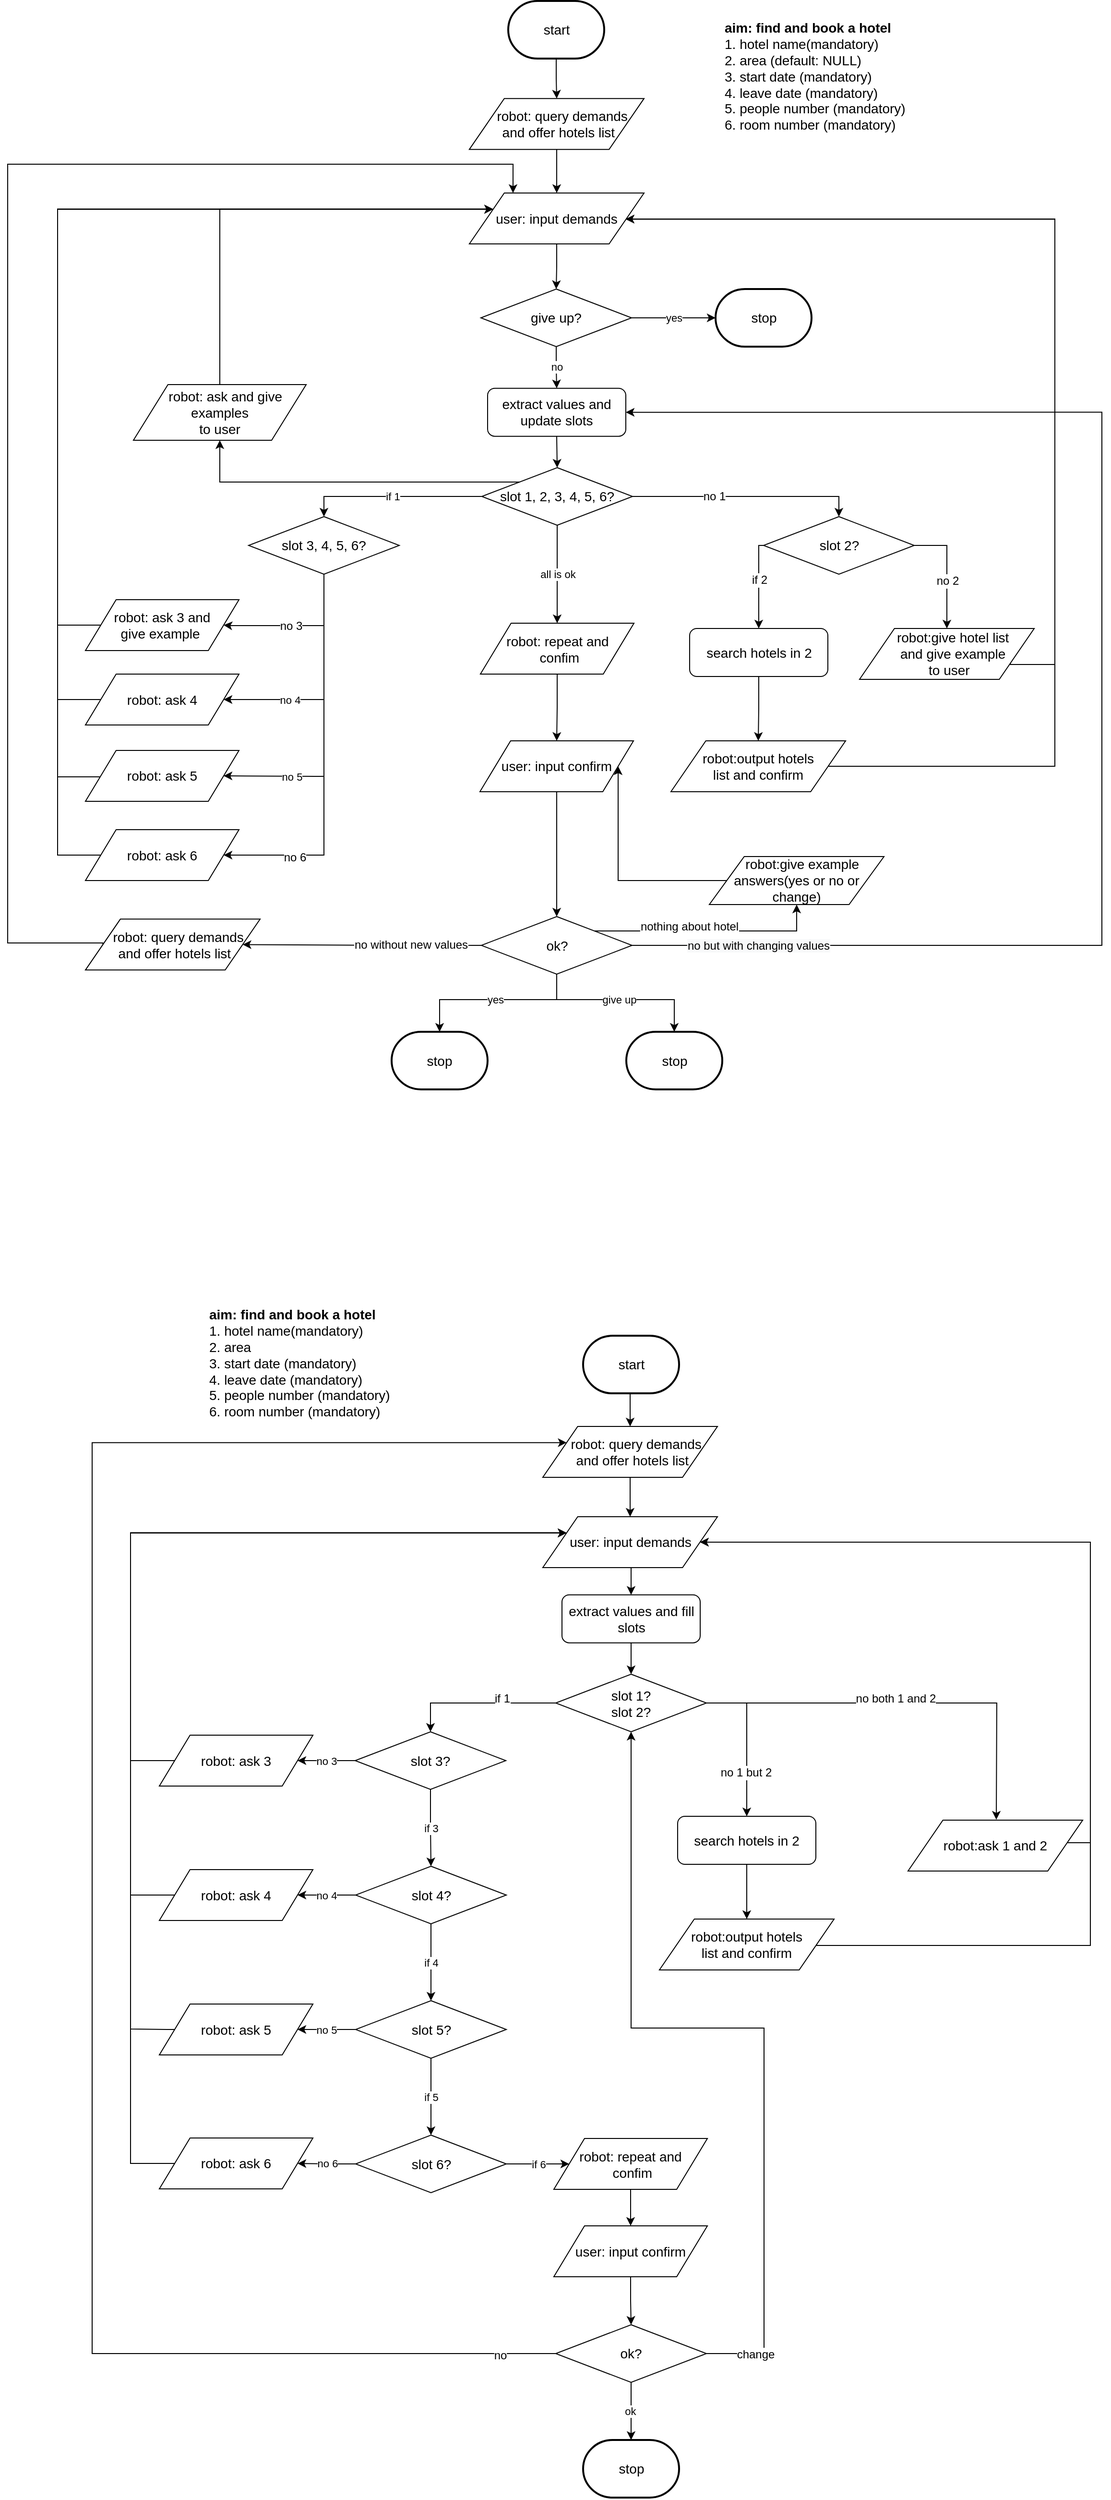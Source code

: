 <mxfile version="12.0.0" type="github" pages="1"><diagram id="LGbj_nc2hdgQ7Wxbu6nX" name="Page-1"><mxGraphModel dx="2266" dy="2313" grid="1" gridSize="10" guides="1" tooltips="1" connect="1" arrows="1" fold="1" page="1" pageScale="1" pageWidth="1169" pageHeight="827" math="0" shadow="0"><root><mxCell id="0"/><mxCell id="1" parent="0"/><mxCell id="eVSHGfPKCPN9U0Eyg4gg-1" style="edgeStyle=orthogonalEdgeStyle;rounded=0;orthogonalLoop=1;jettySize=auto;html=1;exitX=0.5;exitY=1;exitDx=0;exitDy=0;entryX=0.5;entryY=0;entryDx=0;entryDy=0;exitPerimeter=0;" parent="1" source="oDHh0Tye45tHc2-Hxg_j-2" target="oDHh0Tye45tHc2-Hxg_j-1" edge="1"><mxGeometry relative="1" as="geometry"><mxPoint x="532" y="25" as="sourcePoint"/><mxPoint x="532" y="58" as="targetPoint"/></mxGeometry></mxCell><mxCell id="eVSHGfPKCPN9U0Eyg4gg-6" value="&lt;font style=&quot;font-size: 14px&quot;&gt;&lt;b&gt;aim: find and book a hotel&lt;/b&gt;&lt;br&gt;1. hotel name(mandatory)&lt;br&gt;2. area&lt;br&gt;3. start date (mandatory)&lt;br&gt;4. leave date (mandatory)&lt;br&gt;5. people number (mandatory)&lt;br&gt;6. room number (mandatory)&lt;br&gt;&lt;br&gt;&lt;/font&gt;" style="text;html=1;strokeColor=none;fillColor=none;align=left;verticalAlign=middle;whiteSpace=wrap;rounded=0;" parent="1" vertex="1"><mxGeometry x="90" y="-60" width="220" height="113" as="geometry"/></mxCell><mxCell id="eVSHGfPKCPN9U0Eyg4gg-11" style="edgeStyle=orthogonalEdgeStyle;rounded=0;orthogonalLoop=1;jettySize=auto;html=1;exitX=1;exitY=0.5;exitDx=0;exitDy=0;entryX=0.5;entryY=0;entryDx=0;entryDy=0;" parent="1" source="eVSHGfPKCPN9U0Eyg4gg-7" target="eVSHGfPKCPN9U0Eyg4gg-10" edge="1"><mxGeometry relative="1" as="geometry"/></mxCell><mxCell id="eVSHGfPKCPN9U0Eyg4gg-14" value="no 1 but 2" style="text;html=1;resizable=0;points=[];align=center;verticalAlign=middle;labelBackgroundColor=#ffffff;" parent="eVSHGfPKCPN9U0Eyg4gg-11" vertex="1" connectable="0"><mxGeometry x="0.425" y="-1" relative="1" as="geometry"><mxPoint as="offset"/></mxGeometry></mxCell><mxCell id="eVSHGfPKCPN9U0Eyg4gg-12" style="edgeStyle=orthogonalEdgeStyle;rounded=0;orthogonalLoop=1;jettySize=auto;html=1;exitX=1;exitY=0.5;exitDx=0;exitDy=0;" parent="1" source="eVSHGfPKCPN9U0Eyg4gg-7" edge="1"><mxGeometry relative="1" as="geometry"><mxPoint x="912" y="464" as="targetPoint"/></mxGeometry></mxCell><mxCell id="eVSHGfPKCPN9U0Eyg4gg-15" value="no both 1 and 2" style="text;html=1;resizable=0;points=[];align=center;verticalAlign=middle;labelBackgroundColor=#ffffff;" parent="eVSHGfPKCPN9U0Eyg4gg-12" vertex="1" connectable="0"><mxGeometry x="-0.07" y="5" relative="1" as="geometry"><mxPoint as="offset"/></mxGeometry></mxCell><mxCell id="eVSHGfPKCPN9U0Eyg4gg-20" style="edgeStyle=orthogonalEdgeStyle;rounded=0;orthogonalLoop=1;jettySize=auto;html=1;exitX=0;exitY=0.5;exitDx=0;exitDy=0;entryX=0.5;entryY=0;entryDx=0;entryDy=0;" parent="1" source="eVSHGfPKCPN9U0Eyg4gg-7" target="eVSHGfPKCPN9U0Eyg4gg-19" edge="1"><mxGeometry relative="1" as="geometry"/></mxCell><mxCell id="eVSHGfPKCPN9U0Eyg4gg-28" value="if 1" style="text;html=1;resizable=0;points=[];align=center;verticalAlign=middle;labelBackgroundColor=#ffffff;" parent="eVSHGfPKCPN9U0Eyg4gg-20" vertex="1" connectable="0"><mxGeometry x="-0.297" y="-5" relative="1" as="geometry"><mxPoint as="offset"/></mxGeometry></mxCell><mxCell id="eVSHGfPKCPN9U0Eyg4gg-7" value="&lt;font style=&quot;font-size: 14px&quot;&gt;slot 1?&lt;br&gt;slot 2?&lt;br&gt;&lt;/font&gt;" style="rhombus;whiteSpace=wrap;html=1;" parent="1" vertex="1"><mxGeometry x="453" y="312.5" width="157" height="60" as="geometry"/></mxCell><mxCell id="eVSHGfPKCPN9U0Eyg4gg-13" style="edgeStyle=orthogonalEdgeStyle;rounded=0;orthogonalLoop=1;jettySize=auto;html=1;exitX=1;exitY=0.5;exitDx=0;exitDy=0;entryX=1;entryY=0.5;entryDx=0;entryDy=0;" parent="1" target="oDHh0Tye45tHc2-Hxg_j-4" edge="1"><mxGeometry relative="1" as="geometry"><Array as="points"><mxPoint x="984" y="488"/><mxPoint x="1010" y="488"/><mxPoint x="1010" y="175"/></Array><mxPoint x="984" y="489" as="sourcePoint"/><mxPoint x="604" y="243" as="targetPoint"/></mxGeometry></mxCell><mxCell id="eVSHGfPKCPN9U0Eyg4gg-17" style="edgeStyle=orthogonalEdgeStyle;rounded=0;orthogonalLoop=1;jettySize=auto;html=1;exitX=0.5;exitY=1;exitDx=0;exitDy=0;entryX=0.5;entryY=0;entryDx=0;entryDy=0;" parent="1" source="eVSHGfPKCPN9U0Eyg4gg-10" target="oDHh0Tye45tHc2-Hxg_j-8" edge="1"><mxGeometry relative="1" as="geometry"><mxPoint x="652" y="570" as="targetPoint"/></mxGeometry></mxCell><mxCell id="eVSHGfPKCPN9U0Eyg4gg-10" value="&lt;span style=&quot;font-size: 14px&quot;&gt;search hotels in 2&lt;/span&gt;" style="rounded=1;whiteSpace=wrap;html=1;" parent="1" vertex="1"><mxGeometry x="580" y="460.5" width="144" height="50" as="geometry"/></mxCell><mxCell id="eVSHGfPKCPN9U0Eyg4gg-18" style="edgeStyle=orthogonalEdgeStyle;rounded=0;orthogonalLoop=1;jettySize=auto;html=1;exitX=1;exitY=0.5;exitDx=0;exitDy=0;entryX=1;entryY=0.5;entryDx=0;entryDy=0;" parent="1" source="oDHh0Tye45tHc2-Hxg_j-8" target="oDHh0Tye45tHc2-Hxg_j-4" edge="1"><mxGeometry relative="1" as="geometry"><Array as="points"><mxPoint x="725" y="595"/><mxPoint x="1010" y="595"/><mxPoint x="1010" y="175"/></Array><mxPoint x="724" y="595" as="sourcePoint"/><mxPoint x="604" y="243" as="targetPoint"/></mxGeometry></mxCell><mxCell id="eVSHGfPKCPN9U0Eyg4gg-22" value="if 3" style="edgeStyle=orthogonalEdgeStyle;rounded=0;orthogonalLoop=1;jettySize=auto;html=1;" parent="1" source="eVSHGfPKCPN9U0Eyg4gg-19" target="eVSHGfPKCPN9U0Eyg4gg-21" edge="1"><mxGeometry relative="1" as="geometry"/></mxCell><mxCell id="eVSHGfPKCPN9U0Eyg4gg-26" value="no 3" style="edgeStyle=orthogonalEdgeStyle;rounded=0;orthogonalLoop=1;jettySize=auto;html=1;exitX=0;exitY=0.5;exitDx=0;exitDy=0;" parent="1" source="eVSHGfPKCPN9U0Eyg4gg-19" target="oDHh0Tye45tHc2-Hxg_j-9" edge="1"><mxGeometry relative="1" as="geometry"><mxPoint x="191.857" y="402.857" as="targetPoint"/></mxGeometry></mxCell><mxCell id="eVSHGfPKCPN9U0Eyg4gg-19" value="&lt;font style=&quot;font-size: 14px&quot;&gt;slot 3?&lt;br&gt;&lt;/font&gt;" style="rhombus;whiteSpace=wrap;html=1;" parent="1" vertex="1"><mxGeometry x="244" y="372.5" width="157" height="60" as="geometry"/></mxCell><mxCell id="eVSHGfPKCPN9U0Eyg4gg-24" value="if 4" style="edgeStyle=orthogonalEdgeStyle;rounded=0;orthogonalLoop=1;jettySize=auto;html=1;" parent="1" source="eVSHGfPKCPN9U0Eyg4gg-21" target="eVSHGfPKCPN9U0Eyg4gg-23" edge="1"><mxGeometry relative="1" as="geometry"/></mxCell><mxCell id="eVSHGfPKCPN9U0Eyg4gg-35" value="no 4" style="edgeStyle=orthogonalEdgeStyle;rounded=0;orthogonalLoop=1;jettySize=auto;html=1;exitX=0;exitY=0.5;exitDx=0;exitDy=0;entryX=1;entryY=0.5;entryDx=0;entryDy=0;" parent="1" source="eVSHGfPKCPN9U0Eyg4gg-21" target="oDHh0Tye45tHc2-Hxg_j-11" edge="1"><mxGeometry relative="1" as="geometry"><mxPoint x="192.143" y="542.286" as="targetPoint"/></mxGeometry></mxCell><mxCell id="eVSHGfPKCPN9U0Eyg4gg-21" value="&lt;font style=&quot;font-size: 14px&quot;&gt;slot 4?&lt;br&gt;&lt;/font&gt;" style="rhombus;whiteSpace=wrap;html=1;" parent="1" vertex="1"><mxGeometry x="244.5" y="512.5" width="157" height="60" as="geometry"/></mxCell><mxCell id="eVSHGfPKCPN9U0Eyg4gg-30" style="edgeStyle=orthogonalEdgeStyle;rounded=0;orthogonalLoop=1;jettySize=auto;html=1;exitX=0;exitY=0.5;exitDx=0;exitDy=0;entryX=0;entryY=0.25;entryDx=0;entryDy=0;" parent="1" source="oDHh0Tye45tHc2-Hxg_j-14" target="oDHh0Tye45tHc2-Hxg_j-4" edge="1"><mxGeometry relative="1" as="geometry"><Array as="points"><mxPoint x="48" y="682"/><mxPoint x="10" y="682"/><mxPoint x="10" y="235"/></Array><mxPoint x="48.143" y="682.286" as="sourcePoint"/><mxPoint x="460" y="243" as="targetPoint"/></mxGeometry></mxCell><mxCell id="eVSHGfPKCPN9U0Eyg4gg-40" value="no 5" style="edgeStyle=orthogonalEdgeStyle;rounded=0;orthogonalLoop=1;jettySize=auto;html=1;exitX=0;exitY=0.5;exitDx=0;exitDy=0;entryX=1;entryY=0.5;entryDx=0;entryDy=0;" parent="1" source="eVSHGfPKCPN9U0Eyg4gg-23" target="oDHh0Tye45tHc2-Hxg_j-14" edge="1"><mxGeometry relative="1" as="geometry"><mxPoint x="192.143" y="682.286" as="targetPoint"/></mxGeometry></mxCell><mxCell id="eVSHGfPKCPN9U0Eyg4gg-42" value="if 5" style="edgeStyle=orthogonalEdgeStyle;rounded=0;orthogonalLoop=1;jettySize=auto;html=1;" parent="1" source="eVSHGfPKCPN9U0Eyg4gg-23" target="eVSHGfPKCPN9U0Eyg4gg-41" edge="1"><mxGeometry relative="1" as="geometry"/></mxCell><mxCell id="eVSHGfPKCPN9U0Eyg4gg-23" value="&lt;font style=&quot;font-size: 14px&quot;&gt;slot 5?&lt;br&gt;&lt;/font&gt;" style="rhombus;whiteSpace=wrap;html=1;" parent="1" vertex="1"><mxGeometry x="244.5" y="652.5" width="157" height="60" as="geometry"/></mxCell><mxCell id="eVSHGfPKCPN9U0Eyg4gg-43" value="no 6" style="edgeStyle=orthogonalEdgeStyle;rounded=0;orthogonalLoop=1;jettySize=auto;html=1;exitX=0;exitY=0.5;exitDx=0;exitDy=0;entryX=1;entryY=0.5;entryDx=0;entryDy=0;" parent="1" source="eVSHGfPKCPN9U0Eyg4gg-41" target="oDHh0Tye45tHc2-Hxg_j-15" edge="1"><mxGeometry relative="1" as="geometry"><mxPoint x="192.143" y="822.286" as="targetPoint"/><Array as="points"/></mxGeometry></mxCell><mxCell id="eVSHGfPKCPN9U0Eyg4gg-47" value="if 6" style="edgeStyle=orthogonalEdgeStyle;rounded=0;orthogonalLoop=1;jettySize=auto;html=1;exitX=1;exitY=0.5;exitDx=0;exitDy=0;entryX=0;entryY=0.5;entryDx=0;entryDy=0;" parent="1" source="eVSHGfPKCPN9U0Eyg4gg-41" target="oDHh0Tye45tHc2-Hxg_j-16" edge="1"><mxGeometry relative="1" as="geometry"><mxPoint x="459" y="822" as="targetPoint"/></mxGeometry></mxCell><mxCell id="eVSHGfPKCPN9U0Eyg4gg-41" value="&lt;font style=&quot;font-size: 14px&quot;&gt;slot 6?&lt;br&gt;&lt;/font&gt;" style="rhombus;whiteSpace=wrap;html=1;" parent="1" vertex="1"><mxGeometry x="244.5" y="792.5" width="157" height="60" as="geometry"/></mxCell><mxCell id="eVSHGfPKCPN9U0Eyg4gg-45" style="edgeStyle=orthogonalEdgeStyle;rounded=0;orthogonalLoop=1;jettySize=auto;html=1;exitX=0;exitY=0.5;exitDx=0;exitDy=0;entryX=0;entryY=0.25;entryDx=0;entryDy=0;" parent="1" source="oDHh0Tye45tHc2-Hxg_j-15" target="oDHh0Tye45tHc2-Hxg_j-4" edge="1"><mxGeometry relative="1" as="geometry"><Array as="points"><mxPoint x="10" y="822"/><mxPoint x="10" y="165"/></Array><mxPoint x="48.143" y="822.286" as="sourcePoint"/><mxPoint x="460" y="243" as="targetPoint"/></mxGeometry></mxCell><mxCell id="eVSHGfPKCPN9U0Eyg4gg-53" value="ok&amp;nbsp;" style="edgeStyle=orthogonalEdgeStyle;rounded=0;orthogonalLoop=1;jettySize=auto;html=1;exitX=0.5;exitY=1;exitDx=0;exitDy=0;" parent="1" source="eVSHGfPKCPN9U0Eyg4gg-48" target="oDHh0Tye45tHc2-Hxg_j-20" edge="1"><mxGeometry relative="1" as="geometry"><Array as="points"/><mxPoint x="530.429" y="1100.0" as="targetPoint"/></mxGeometry></mxCell><mxCell id="eVSHGfPKCPN9U0Eyg4gg-56" style="edgeStyle=orthogonalEdgeStyle;rounded=0;orthogonalLoop=1;jettySize=auto;html=1;exitX=1;exitY=0.5;exitDx=0;exitDy=0;entryX=0.5;entryY=1;entryDx=0;entryDy=0;" parent="1" source="eVSHGfPKCPN9U0Eyg4gg-48" target="eVSHGfPKCPN9U0Eyg4gg-7" edge="1"><mxGeometry relative="1" as="geometry"><Array as="points"><mxPoint x="670" y="1020"/><mxPoint x="670" y="681"/><mxPoint x="532" y="681"/></Array></mxGeometry></mxCell><mxCell id="eVSHGfPKCPN9U0Eyg4gg-57" value="change" style="text;html=1;resizable=0;points=[];align=center;verticalAlign=middle;labelBackgroundColor=#ffffff;" parent="eVSHGfPKCPN9U0Eyg4gg-56" vertex="1" connectable="0"><mxGeometry x="-0.88" y="-1" relative="1" as="geometry"><mxPoint as="offset"/></mxGeometry></mxCell><mxCell id="oDHh0Tye45tHc2-Hxg_j-22" style="edgeStyle=orthogonalEdgeStyle;rounded=0;orthogonalLoop=1;jettySize=auto;html=1;exitX=0;exitY=0.5;exitDx=0;exitDy=0;entryX=0;entryY=0.25;entryDx=0;entryDy=0;" parent="1" source="eVSHGfPKCPN9U0Eyg4gg-48" target="oDHh0Tye45tHc2-Hxg_j-1" edge="1"><mxGeometry relative="1" as="geometry"><Array as="points"><mxPoint x="-30" y="1020"/><mxPoint x="-30" y="72"/></Array></mxGeometry></mxCell><mxCell id="oDHh0Tye45tHc2-Hxg_j-23" value="no" style="text;html=1;resizable=0;points=[];align=center;verticalAlign=middle;labelBackgroundColor=#ffffff;" parent="oDHh0Tye45tHc2-Hxg_j-22" vertex="1" connectable="0"><mxGeometry x="-0.939" y="2" relative="1" as="geometry"><mxPoint as="offset"/></mxGeometry></mxCell><mxCell id="eVSHGfPKCPN9U0Eyg4gg-48" value="&lt;font style=&quot;font-size: 14px&quot;&gt;ok?&lt;br&gt;&lt;/font&gt;" style="rhombus;whiteSpace=wrap;html=1;" parent="1" vertex="1"><mxGeometry x="453" y="990" width="157" height="60" as="geometry"/></mxCell><mxCell id="oDHh0Tye45tHc2-Hxg_j-5" value="" style="edgeStyle=orthogonalEdgeStyle;rounded=0;orthogonalLoop=1;jettySize=auto;html=1;" parent="1" source="oDHh0Tye45tHc2-Hxg_j-1" target="oDHh0Tye45tHc2-Hxg_j-4" edge="1"><mxGeometry relative="1" as="geometry"/></mxCell><mxCell id="oDHh0Tye45tHc2-Hxg_j-1" value="&lt;font style=&quot;font-size: 14px&quot;&gt;&amp;nbsp; &amp;nbsp;robot:&amp;nbsp;&lt;/font&gt;&lt;span style=&quot;font-size: 14px&quot;&gt;query demands&lt;br&gt;&amp;nbsp;and offer hotels list&lt;/span&gt;" style="shape=parallelogram;perimeter=parallelogramPerimeter;whiteSpace=wrap;html=1;" parent="1" vertex="1"><mxGeometry x="439.5" y="54.5" width="182" height="53" as="geometry"/></mxCell><mxCell id="oDHh0Tye45tHc2-Hxg_j-2" value="&lt;span style=&quot;font-size: 14px&quot;&gt;start&lt;/span&gt;" style="strokeWidth=2;html=1;shape=mxgraph.flowchart.terminator;whiteSpace=wrap;" parent="1" vertex="1"><mxGeometry x="481.5" y="-39.981" width="100" height="60" as="geometry"/></mxCell><mxCell id="U6bKZHKIddMrm0zzOnyP-3" style="edgeStyle=orthogonalEdgeStyle;rounded=0;orthogonalLoop=1;jettySize=auto;html=1;exitX=0.5;exitY=1;exitDx=0;exitDy=0;entryX=0.5;entryY=0;entryDx=0;entryDy=0;" parent="1" source="oDHh0Tye45tHc2-Hxg_j-4" target="U6bKZHKIddMrm0zzOnyP-2" edge="1"><mxGeometry relative="1" as="geometry"/></mxCell><mxCell id="oDHh0Tye45tHc2-Hxg_j-4" value="&lt;span style=&quot;font-size: 14px&quot;&gt;user: input demands&lt;/span&gt;" style="shape=parallelogram;perimeter=parallelogramPerimeter;whiteSpace=wrap;html=1;" parent="1" vertex="1"><mxGeometry x="439.5" y="148.5" width="182" height="53" as="geometry"/></mxCell><mxCell id="oDHh0Tye45tHc2-Hxg_j-6" value="&lt;span style=&quot;font-size: 14px&quot;&gt;robot:ask 1 and 2&lt;/span&gt;" style="shape=parallelogram;perimeter=parallelogramPerimeter;whiteSpace=wrap;html=1;" parent="1" vertex="1"><mxGeometry x="820" y="464.5" width="182" height="53" as="geometry"/></mxCell><mxCell id="oDHh0Tye45tHc2-Hxg_j-8" value="&lt;span style=&quot;font-size: 14px&quot;&gt;robot:output hotels &lt;br&gt;list and confirm&lt;/span&gt;" style="shape=parallelogram;perimeter=parallelogramPerimeter;whiteSpace=wrap;html=1;" parent="1" vertex="1"><mxGeometry x="561" y="567.5" width="182" height="53" as="geometry"/></mxCell><mxCell id="oDHh0Tye45tHc2-Hxg_j-10" style="edgeStyle=orthogonalEdgeStyle;rounded=0;orthogonalLoop=1;jettySize=auto;html=1;exitX=0;exitY=0.5;exitDx=0;exitDy=0;entryX=0;entryY=0.25;entryDx=0;entryDy=0;" parent="1" source="oDHh0Tye45tHc2-Hxg_j-9" target="oDHh0Tye45tHc2-Hxg_j-4" edge="1"><mxGeometry relative="1" as="geometry"><Array as="points"><mxPoint x="56" y="402"/><mxPoint x="10" y="402"/><mxPoint x="10" y="165"/></Array></mxGeometry></mxCell><mxCell id="oDHh0Tye45tHc2-Hxg_j-9" value="&lt;span style=&quot;font-size: 14px&quot;&gt;robot: ask 3&lt;/span&gt;" style="shape=parallelogram;perimeter=parallelogramPerimeter;whiteSpace=wrap;html=1;" parent="1" vertex="1"><mxGeometry x="40" y="376" width="160" height="53" as="geometry"/></mxCell><mxCell id="oDHh0Tye45tHc2-Hxg_j-24" style="edgeStyle=orthogonalEdgeStyle;rounded=0;orthogonalLoop=1;jettySize=auto;html=1;exitX=0;exitY=0.5;exitDx=0;exitDy=0;entryX=0;entryY=0.25;entryDx=0;entryDy=0;" parent="1" source="oDHh0Tye45tHc2-Hxg_j-11" target="oDHh0Tye45tHc2-Hxg_j-4" edge="1"><mxGeometry relative="1" as="geometry"><Array as="points"><mxPoint x="56" y="542"/><mxPoint x="10" y="542"/><mxPoint x="10" y="165"/></Array></mxGeometry></mxCell><mxCell id="oDHh0Tye45tHc2-Hxg_j-11" value="&lt;span style=&quot;font-size: 14px&quot;&gt;robot: ask 4&lt;/span&gt;" style="shape=parallelogram;perimeter=parallelogramPerimeter;whiteSpace=wrap;html=1;" parent="1" vertex="1"><mxGeometry x="40" y="516" width="160" height="53" as="geometry"/></mxCell><mxCell id="oDHh0Tye45tHc2-Hxg_j-14" value="&lt;span style=&quot;font-size: 14px&quot;&gt;robot: ask 5&lt;/span&gt;" style="shape=parallelogram;perimeter=parallelogramPerimeter;whiteSpace=wrap;html=1;" parent="1" vertex="1"><mxGeometry x="40" y="656" width="160" height="53" as="geometry"/></mxCell><mxCell id="oDHh0Tye45tHc2-Hxg_j-15" value="&lt;span style=&quot;font-size: 14px&quot;&gt;robot: ask 6&lt;/span&gt;" style="shape=parallelogram;perimeter=parallelogramPerimeter;whiteSpace=wrap;html=1;" parent="1" vertex="1"><mxGeometry x="40" y="795.5" width="160" height="53" as="geometry"/></mxCell><mxCell id="oDHh0Tye45tHc2-Hxg_j-18" value="" style="edgeStyle=orthogonalEdgeStyle;rounded=0;orthogonalLoop=1;jettySize=auto;html=1;" parent="1" source="oDHh0Tye45tHc2-Hxg_j-16" target="oDHh0Tye45tHc2-Hxg_j-17" edge="1"><mxGeometry relative="1" as="geometry"/></mxCell><mxCell id="oDHh0Tye45tHc2-Hxg_j-16" value="&lt;span style=&quot;font-size: 14px&quot;&gt;robot: repeat and&lt;br&gt;&amp;nbsp;confim&lt;/span&gt;" style="shape=parallelogram;perimeter=parallelogramPerimeter;whiteSpace=wrap;html=1;" parent="1" vertex="1"><mxGeometry x="451" y="796" width="160" height="53" as="geometry"/></mxCell><mxCell id="oDHh0Tye45tHc2-Hxg_j-19" value="" style="edgeStyle=orthogonalEdgeStyle;rounded=0;orthogonalLoop=1;jettySize=auto;html=1;" parent="1" source="oDHh0Tye45tHc2-Hxg_j-17" target="eVSHGfPKCPN9U0Eyg4gg-48" edge="1"><mxGeometry relative="1" as="geometry"/></mxCell><mxCell id="oDHh0Tye45tHc2-Hxg_j-17" value="&lt;span style=&quot;font-size: 14px&quot;&gt;user: input confirm&lt;/span&gt;" style="shape=parallelogram;perimeter=parallelogramPerimeter;whiteSpace=wrap;html=1;" parent="1" vertex="1"><mxGeometry x="451" y="887" width="160" height="53" as="geometry"/></mxCell><mxCell id="oDHh0Tye45tHc2-Hxg_j-20" value="&lt;font style=&quot;font-size: 14px&quot;&gt;stop&lt;/font&gt;" style="strokeWidth=2;html=1;shape=mxgraph.flowchart.terminator;whiteSpace=wrap;" parent="1" vertex="1"><mxGeometry x="481.5" y="1110" width="100" height="60" as="geometry"/></mxCell><mxCell id="U6bKZHKIddMrm0zzOnyP-4" style="edgeStyle=orthogonalEdgeStyle;rounded=0;orthogonalLoop=1;jettySize=auto;html=1;exitX=0.5;exitY=1;exitDx=0;exitDy=0;entryX=0.5;entryY=0;entryDx=0;entryDy=0;" parent="1" source="U6bKZHKIddMrm0zzOnyP-2" target="eVSHGfPKCPN9U0Eyg4gg-7" edge="1"><mxGeometry relative="1" as="geometry"/></mxCell><mxCell id="U6bKZHKIddMrm0zzOnyP-2" value="&lt;font style=&quot;font-size: 14px&quot;&gt;extract values and fill slots&lt;/font&gt;" style="rounded=1;whiteSpace=wrap;html=1;" parent="1" vertex="1"><mxGeometry x="459.5" y="229.843" width="144" height="50" as="geometry"/></mxCell><mxCell id="QuA0I-AF730Cx4V34Tnm-2" value="&lt;font style=&quot;font-size: 14px&quot;&gt;&lt;b&gt;aim: find and book a hotel&lt;/b&gt;&lt;br&gt;1. hotel name(mandatory)&lt;br&gt;2. area (default: NULL)&lt;br&gt;3. start date (mandatory)&lt;br&gt;4. leave date (mandatory)&lt;br&gt;5. people number (mandatory)&lt;br&gt;6. room number (mandatory)&lt;br&gt;&lt;br&gt;&lt;/font&gt;" style="text;html=1;strokeColor=none;fillColor=none;align=left;verticalAlign=middle;whiteSpace=wrap;rounded=0;" vertex="1" parent="1"><mxGeometry x="626.5" y="-1400" width="220" height="113" as="geometry"/></mxCell><mxCell id="QuA0I-AF730Cx4V34Tnm-3" style="edgeStyle=orthogonalEdgeStyle;rounded=0;orthogonalLoop=1;jettySize=auto;html=1;exitX=0;exitY=0.5;exitDx=0;exitDy=0;entryX=0.5;entryY=0;entryDx=0;entryDy=0;" edge="1" parent="1" source="QuA0I-AF730Cx4V34Tnm-56" target="QuA0I-AF730Cx4V34Tnm-17"><mxGeometry relative="1" as="geometry"><Array as="points"><mxPoint x="664.5" y="-863.5"/></Array></mxGeometry></mxCell><mxCell id="QuA0I-AF730Cx4V34Tnm-4" value="if 2" style="text;html=1;resizable=0;points=[];align=center;verticalAlign=middle;labelBackgroundColor=#ffffff;" vertex="1" connectable="0" parent="QuA0I-AF730Cx4V34Tnm-3"><mxGeometry x="0.425" y="-1" relative="1" as="geometry"><mxPoint x="1" y="-24.5" as="offset"/></mxGeometry></mxCell><mxCell id="QuA0I-AF730Cx4V34Tnm-5" style="edgeStyle=orthogonalEdgeStyle;rounded=0;orthogonalLoop=1;jettySize=auto;html=1;exitX=1;exitY=0.5;exitDx=0;exitDy=0;entryX=0.5;entryY=0;entryDx=0;entryDy=0;" edge="1" parent="1" source="QuA0I-AF730Cx4V34Tnm-56" target="QuA0I-AF730Cx4V34Tnm-36"><mxGeometry relative="1" as="geometry"><mxPoint x="901.5" y="-792.5" as="targetPoint"/></mxGeometry></mxCell><mxCell id="QuA0I-AF730Cx4V34Tnm-6" value="no 2" style="text;html=1;resizable=0;points=[];align=center;verticalAlign=middle;labelBackgroundColor=#ffffff;" vertex="1" connectable="0" parent="QuA0I-AF730Cx4V34Tnm-5"><mxGeometry x="-0.07" y="5" relative="1" as="geometry"><mxPoint x="-4.5" y="14.5" as="offset"/></mxGeometry></mxCell><mxCell id="QuA0I-AF730Cx4V34Tnm-7" style="edgeStyle=orthogonalEdgeStyle;rounded=0;orthogonalLoop=1;jettySize=auto;html=1;exitX=0.5;exitY=1;exitDx=0;exitDy=0;entryX=1;entryY=0.5;entryDx=0;entryDy=0;" edge="1" parent="1" source="QuA0I-AF730Cx4V34Tnm-53" target="QuA0I-AF730Cx4V34Tnm-43"><mxGeometry relative="1" as="geometry"><Array as="points"><mxPoint x="212" y="-540.5"/></Array></mxGeometry></mxCell><mxCell id="QuA0I-AF730Cx4V34Tnm-8" value="no 6" style="text;html=1;resizable=0;points=[];align=center;verticalAlign=middle;labelBackgroundColor=#ffffff;" vertex="1" connectable="0" parent="QuA0I-AF730Cx4V34Tnm-7"><mxGeometry x="0.453" y="2" relative="1" as="geometry"><mxPoint x="-32.5" y="6" as="offset"/></mxGeometry></mxCell><mxCell id="QuA0I-AF730Cx4V34Tnm-9" value="if 1" style="edgeStyle=orthogonalEdgeStyle;rounded=0;orthogonalLoop=1;jettySize=auto;html=1;exitX=0;exitY=0.5;exitDx=0;exitDy=0;entryX=0.5;entryY=0;entryDx=0;entryDy=0;" edge="1" parent="1" source="QuA0I-AF730Cx4V34Tnm-14" target="QuA0I-AF730Cx4V34Tnm-53"><mxGeometry relative="1" as="geometry"/></mxCell><mxCell id="QuA0I-AF730Cx4V34Tnm-10" style="edgeStyle=orthogonalEdgeStyle;rounded=0;orthogonalLoop=1;jettySize=auto;html=1;exitX=0;exitY=0;exitDx=0;exitDy=0;entryX=0.5;entryY=1;entryDx=0;entryDy=0;" edge="1" parent="1" source="QuA0I-AF730Cx4V34Tnm-14" target="QuA0I-AF730Cx4V34Tnm-55"><mxGeometry relative="1" as="geometry"/></mxCell><mxCell id="QuA0I-AF730Cx4V34Tnm-11" style="edgeStyle=orthogonalEdgeStyle;rounded=0;orthogonalLoop=1;jettySize=auto;html=1;exitX=1;exitY=0.5;exitDx=0;exitDy=0;entryX=0.5;entryY=0;entryDx=0;entryDy=0;" edge="1" parent="1" source="QuA0I-AF730Cx4V34Tnm-14" target="QuA0I-AF730Cx4V34Tnm-56"><mxGeometry relative="1" as="geometry"/></mxCell><mxCell id="QuA0I-AF730Cx4V34Tnm-12" value="no 1" style="text;html=1;resizable=0;points=[];align=center;verticalAlign=middle;labelBackgroundColor=#ffffff;" vertex="1" connectable="0" parent="QuA0I-AF730Cx4V34Tnm-11"><mxGeometry x="-0.285" relative="1" as="geometry"><mxPoint as="offset"/></mxGeometry></mxCell><mxCell id="QuA0I-AF730Cx4V34Tnm-13" value="all is ok" style="edgeStyle=orthogonalEdgeStyle;rounded=0;orthogonalLoop=1;jettySize=auto;html=1;exitX=0.5;exitY=1;exitDx=0;exitDy=0;entryX=0.5;entryY=0;entryDx=0;entryDy=0;" edge="1" parent="1" source="QuA0I-AF730Cx4V34Tnm-14" target="QuA0I-AF730Cx4V34Tnm-45"><mxGeometry relative="1" as="geometry"/></mxCell><mxCell id="QuA0I-AF730Cx4V34Tnm-14" value="&lt;font style=&quot;font-size: 14px&quot;&gt;slot 1, 2, 3, 4, 5, 6?&lt;br&gt;&lt;/font&gt;" style="rhombus;whiteSpace=wrap;html=1;" vertex="1" parent="1"><mxGeometry x="376" y="-944" width="157" height="60" as="geometry"/></mxCell><mxCell id="QuA0I-AF730Cx4V34Tnm-15" style="edgeStyle=orthogonalEdgeStyle;rounded=0;orthogonalLoop=1;jettySize=auto;html=1;exitX=1;exitY=0.75;exitDx=0;exitDy=0;entryX=0.894;entryY=0.512;entryDx=0;entryDy=0;entryPerimeter=0;" edge="1" parent="1" source="QuA0I-AF730Cx4V34Tnm-36" target="QuA0I-AF730Cx4V34Tnm-35"><mxGeometry relative="1" as="geometry"><Array as="points"><mxPoint x="927" y="-739"/><mxPoint x="973" y="-739"/><mxPoint x="973" y="-1203"/></Array><mxPoint x="903" y="-834.5" as="sourcePoint"/><mxPoint x="523" y="-1080.5" as="targetPoint"/></mxGeometry></mxCell><mxCell id="QuA0I-AF730Cx4V34Tnm-16" style="edgeStyle=orthogonalEdgeStyle;rounded=0;orthogonalLoop=1;jettySize=auto;html=1;exitX=0.5;exitY=1;exitDx=0;exitDy=0;entryX=0.5;entryY=0;entryDx=0;entryDy=0;" edge="1" parent="1" source="QuA0I-AF730Cx4V34Tnm-17" target="QuA0I-AF730Cx4V34Tnm-37"><mxGeometry relative="1" as="geometry"><mxPoint x="641.5" y="-686.5" as="targetPoint"/></mxGeometry></mxCell><mxCell id="QuA0I-AF730Cx4V34Tnm-17" value="&lt;span style=&quot;font-size: 14px&quot;&gt;search hotels in 2&lt;/span&gt;" style="rounded=1;whiteSpace=wrap;html=1;" vertex="1" parent="1"><mxGeometry x="592.5" y="-776.5" width="144" height="50" as="geometry"/></mxCell><mxCell id="QuA0I-AF730Cx4V34Tnm-18" style="edgeStyle=orthogonalEdgeStyle;rounded=0;orthogonalLoop=1;jettySize=auto;html=1;exitX=1;exitY=0.5;exitDx=0;exitDy=0;entryX=0.895;entryY=0.513;entryDx=0;entryDy=0;entryPerimeter=0;" edge="1" parent="1" source="QuA0I-AF730Cx4V34Tnm-37" target="QuA0I-AF730Cx4V34Tnm-35"><mxGeometry relative="1" as="geometry"><Array as="points"><mxPoint x="973" y="-633"/><mxPoint x="973" y="-1203"/></Array><mxPoint x="647" y="-661.5" as="sourcePoint"/><mxPoint x="533" y="-1081.5" as="targetPoint"/></mxGeometry></mxCell><mxCell id="QuA0I-AF730Cx4V34Tnm-19" value="no 4" style="edgeStyle=orthogonalEdgeStyle;rounded=0;orthogonalLoop=1;jettySize=auto;html=1;exitX=0.5;exitY=1;exitDx=0;exitDy=0;entryX=1;entryY=0.5;entryDx=0;entryDy=0;" edge="1" parent="1" source="QuA0I-AF730Cx4V34Tnm-53" target="QuA0I-AF730Cx4V34Tnm-41"><mxGeometry x="0.153" y="-31" relative="1" as="geometry"><mxPoint x="115.143" y="-704.214" as="targetPoint"/><mxPoint x="167.647" y="-703.735" as="sourcePoint"/><Array as="points"><mxPoint x="212" y="-702.5"/></Array><mxPoint x="-31" y="31" as="offset"/></mxGeometry></mxCell><mxCell id="QuA0I-AF730Cx4V34Tnm-20" style="edgeStyle=orthogonalEdgeStyle;rounded=0;orthogonalLoop=1;jettySize=auto;html=1;exitX=0;exitY=0.5;exitDx=0;exitDy=0;entryX=0;entryY=0.25;entryDx=0;entryDy=0;" edge="1" parent="1" source="QuA0I-AF730Cx4V34Tnm-42" target="QuA0I-AF730Cx4V34Tnm-35"><mxGeometry relative="1" as="geometry"><Array as="points"><mxPoint x="-21" y="-622"/><mxPoint x="-66" y="-622"/><mxPoint x="-66" y="-1213"/></Array><mxPoint x="-28.857" y="-574.214" as="sourcePoint"/><mxPoint x="383" y="-1013.5" as="targetPoint"/></mxGeometry></mxCell><mxCell id="QuA0I-AF730Cx4V34Tnm-21" value="no 5" style="edgeStyle=orthogonalEdgeStyle;rounded=0;orthogonalLoop=1;jettySize=auto;html=1;exitX=0.5;exitY=1;exitDx=0;exitDy=0;entryX=1;entryY=0.5;entryDx=0;entryDy=0;" edge="1" parent="1" source="QuA0I-AF730Cx4V34Tnm-53" target="QuA0I-AF730Cx4V34Tnm-42"><mxGeometry x="0.355" y="-31" relative="1" as="geometry"><mxPoint x="115.143" y="-564.214" as="targetPoint"/><mxPoint x="167.647" y="-563.735" as="sourcePoint"/><Array as="points"><mxPoint x="212" y="-622.5"/><mxPoint x="203" y="-622.5"/></Array><mxPoint x="-31" y="31" as="offset"/></mxGeometry></mxCell><mxCell id="QuA0I-AF730Cx4V34Tnm-22" style="edgeStyle=orthogonalEdgeStyle;rounded=0;orthogonalLoop=1;jettySize=auto;html=1;exitX=0;exitY=0.5;exitDx=0;exitDy=0;entryX=0;entryY=0.25;entryDx=0;entryDy=0;" edge="1" parent="1" source="QuA0I-AF730Cx4V34Tnm-43" target="QuA0I-AF730Cx4V34Tnm-35"><mxGeometry relative="1" as="geometry"><Array as="points"><mxPoint x="-66" y="-540"/><mxPoint x="-66" y="-1213"/></Array><mxPoint x="-28.857" y="-434.214" as="sourcePoint"/><mxPoint x="383" y="-1013.5" as="targetPoint"/></mxGeometry></mxCell><mxCell id="QuA0I-AF730Cx4V34Tnm-23" value="yes" style="edgeStyle=orthogonalEdgeStyle;rounded=0;orthogonalLoop=1;jettySize=auto;html=1;exitX=0.5;exitY=1;exitDx=0;exitDy=0;" edge="1" parent="1" source="QuA0I-AF730Cx4V34Tnm-30" target="QuA0I-AF730Cx4V34Tnm-48"><mxGeometry relative="1" as="geometry"><Array as="points"><mxPoint x="454" y="-390"/><mxPoint x="332" y="-390"/></Array><mxPoint x="453.929" y="-366.5" as="targetPoint"/></mxGeometry></mxCell><mxCell id="QuA0I-AF730Cx4V34Tnm-24" style="edgeStyle=orthogonalEdgeStyle;rounded=0;orthogonalLoop=1;jettySize=auto;html=1;exitX=1;exitY=0.5;exitDx=0;exitDy=0;entryX=1;entryY=0.5;entryDx=0;entryDy=0;" edge="1" parent="1" source="QuA0I-AF730Cx4V34Tnm-30" target="QuA0I-AF730Cx4V34Tnm-50"><mxGeometry relative="1" as="geometry"><Array as="points"><mxPoint x="1022" y="-446.5"/><mxPoint x="1022" y="-1001.5"/></Array></mxGeometry></mxCell><mxCell id="QuA0I-AF730Cx4V34Tnm-25" value="&lt;span style=&quot;text-align: left ; background-color: rgb(248 , 249 , 250)&quot;&gt;no but with changing values&lt;/span&gt;" style="text;html=1;resizable=0;points=[];align=center;verticalAlign=middle;labelBackgroundColor=#ffffff;" vertex="1" connectable="0" parent="QuA0I-AF730Cx4V34Tnm-24"><mxGeometry x="-0.88" y="-1" relative="1" as="geometry"><mxPoint x="38.5" y="-1" as="offset"/></mxGeometry></mxCell><mxCell id="QuA0I-AF730Cx4V34Tnm-26" style="edgeStyle=orthogonalEdgeStyle;rounded=0;orthogonalLoop=1;jettySize=auto;html=1;exitX=0;exitY=0.5;exitDx=0;exitDy=0;entryX=1;entryY=0.5;entryDx=0;entryDy=0;" edge="1" parent="1" source="QuA0I-AF730Cx4V34Tnm-30" target="QuA0I-AF730Cx4V34Tnm-32"><mxGeometry relative="1" as="geometry"><Array as="points"><mxPoint x="283" y="-446.5"/><mxPoint x="283" y="-447.5"/></Array></mxGeometry></mxCell><mxCell id="QuA0I-AF730Cx4V34Tnm-27" value="no without new values" style="text;html=1;resizable=0;points=[];align=center;verticalAlign=middle;labelBackgroundColor=#ffffff;" vertex="1" connectable="0" parent="QuA0I-AF730Cx4V34Tnm-26"><mxGeometry x="-0.939" y="2" relative="1" as="geometry"><mxPoint x="-66" y="-2.5" as="offset"/></mxGeometry></mxCell><mxCell id="QuA0I-AF730Cx4V34Tnm-28" style="edgeStyle=orthogonalEdgeStyle;rounded=0;orthogonalLoop=1;jettySize=auto;html=1;exitX=1;exitY=0;exitDx=0;exitDy=0;entryX=0.5;entryY=1;entryDx=0;entryDy=0;" edge="1" parent="1" source="QuA0I-AF730Cx4V34Tnm-30" target="QuA0I-AF730Cx4V34Tnm-58"><mxGeometry relative="1" as="geometry"/></mxCell><mxCell id="QuA0I-AF730Cx4V34Tnm-29" value="nothing about hotel" style="text;html=1;resizable=0;points=[];align=center;verticalAlign=middle;labelBackgroundColor=#ffffff;" vertex="1" connectable="0" parent="QuA0I-AF730Cx4V34Tnm-28"><mxGeometry x="-0.599" relative="1" as="geometry"><mxPoint x="50" y="-5" as="offset"/></mxGeometry></mxCell><mxCell id="QuA0I-AF730Cx4V34Tnm-69" value="give up" style="edgeStyle=orthogonalEdgeStyle;rounded=0;orthogonalLoop=1;jettySize=auto;html=1;exitX=0.5;exitY=1;exitDx=0;exitDy=0;entryX=0.5;entryY=0;entryDx=0;entryDy=0;entryPerimeter=0;" edge="1" parent="1" source="QuA0I-AF730Cx4V34Tnm-30" target="QuA0I-AF730Cx4V34Tnm-68"><mxGeometry relative="1" as="geometry"><Array as="points"><mxPoint x="454" y="-390"/><mxPoint x="576" y="-390"/></Array></mxGeometry></mxCell><mxCell id="QuA0I-AF730Cx4V34Tnm-30" value="&lt;font style=&quot;font-size: 14px&quot;&gt;ok?&lt;br&gt;&lt;/font&gt;" style="rhombus;whiteSpace=wrap;html=1;" vertex="1" parent="1"><mxGeometry x="375.5" y="-476.5" width="157" height="60" as="geometry"/></mxCell><mxCell id="QuA0I-AF730Cx4V34Tnm-31" style="edgeStyle=orthogonalEdgeStyle;rounded=0;orthogonalLoop=1;jettySize=auto;html=1;exitX=0;exitY=0.5;exitDx=0;exitDy=0;entryX=0.25;entryY=0;entryDx=0;entryDy=0;" edge="1" parent="1" source="QuA0I-AF730Cx4V34Tnm-32" target="QuA0I-AF730Cx4V34Tnm-35"><mxGeometry relative="1" as="geometry"><Array as="points"><mxPoint x="-19" y="-449"/><mxPoint x="-118" y="-449"/><mxPoint x="-118" y="-1260"/><mxPoint x="409" y="-1260"/></Array></mxGeometry></mxCell><mxCell id="QuA0I-AF730Cx4V34Tnm-32" value="&lt;font style=&quot;font-size: 14px&quot;&gt;&amp;nbsp; &amp;nbsp;robot:&amp;nbsp;&lt;/font&gt;&lt;span style=&quot;font-size: 14px&quot;&gt;query demands&lt;br&gt;&amp;nbsp;and offer hotels list&lt;/span&gt;" style="shape=parallelogram;perimeter=parallelogramPerimeter;whiteSpace=wrap;html=1;" vertex="1" parent="1"><mxGeometry x="-37" y="-473.833" width="182" height="53" as="geometry"/></mxCell><mxCell id="QuA0I-AF730Cx4V34Tnm-60" style="edgeStyle=orthogonalEdgeStyle;rounded=0;orthogonalLoop=1;jettySize=auto;html=1;exitX=0.5;exitY=1;exitDx=0;exitDy=0;exitPerimeter=0;entryX=0.5;entryY=0;entryDx=0;entryDy=0;" edge="1" parent="1" source="QuA0I-AF730Cx4V34Tnm-33" target="QuA0I-AF730Cx4V34Tnm-59"><mxGeometry relative="1" as="geometry"/></mxCell><mxCell id="QuA0I-AF730Cx4V34Tnm-33" value="&lt;span style=&quot;font-size: 14px&quot;&gt;start&lt;/span&gt;" style="strokeWidth=2;html=1;shape=mxgraph.flowchart.terminator;whiteSpace=wrap;" vertex="1" parent="1"><mxGeometry x="403.5" y="-1429.981" width="100" height="60" as="geometry"/></mxCell><mxCell id="QuA0I-AF730Cx4V34Tnm-64" style="edgeStyle=orthogonalEdgeStyle;rounded=0;orthogonalLoop=1;jettySize=auto;html=1;exitX=0.5;exitY=1;exitDx=0;exitDy=0;entryX=0.5;entryY=0;entryDx=0;entryDy=0;" edge="1" parent="1" source="QuA0I-AF730Cx4V34Tnm-35" target="QuA0I-AF730Cx4V34Tnm-62"><mxGeometry relative="1" as="geometry"/></mxCell><mxCell id="QuA0I-AF730Cx4V34Tnm-35" value="&lt;span style=&quot;font-size: 14px&quot;&gt;user: input demands&lt;/span&gt;" style="shape=parallelogram;perimeter=parallelogramPerimeter;whiteSpace=wrap;html=1;" vertex="1" parent="1"><mxGeometry x="363" y="-1230" width="182" height="53" as="geometry"/></mxCell><mxCell id="QuA0I-AF730Cx4V34Tnm-36" value="&lt;span style=&quot;font-size: 14px&quot;&gt;&amp;nbsp; &amp;nbsp;robot:give hotel list &lt;br&gt;&amp;nbsp; &amp;nbsp;and give example&lt;br&gt;&amp;nbsp;to user&lt;/span&gt;" style="shape=parallelogram;perimeter=parallelogramPerimeter;whiteSpace=wrap;html=1;" vertex="1" parent="1"><mxGeometry x="769.5" y="-776.5" width="182" height="53" as="geometry"/></mxCell><mxCell id="QuA0I-AF730Cx4V34Tnm-37" value="&lt;span style=&quot;font-size: 14px&quot;&gt;robot:output hotels &lt;br&gt;list and confirm&lt;/span&gt;" style="shape=parallelogram;perimeter=parallelogramPerimeter;whiteSpace=wrap;html=1;" vertex="1" parent="1"><mxGeometry x="573" y="-659.5" width="182" height="53" as="geometry"/></mxCell><mxCell id="QuA0I-AF730Cx4V34Tnm-38" style="edgeStyle=orthogonalEdgeStyle;rounded=0;orthogonalLoop=1;jettySize=auto;html=1;exitX=0;exitY=0.5;exitDx=0;exitDy=0;entryX=0;entryY=0.25;entryDx=0;entryDy=0;" edge="1" parent="1" source="QuA0I-AF730Cx4V34Tnm-39" target="QuA0I-AF730Cx4V34Tnm-35"><mxGeometry relative="1" as="geometry"><Array as="points"><mxPoint x="-66" y="-780"/><mxPoint x="-66" y="-1213"/></Array></mxGeometry></mxCell><mxCell id="QuA0I-AF730Cx4V34Tnm-39" value="&lt;span style=&quot;font-size: 14px&quot;&gt;robot: ask 3 and &lt;br&gt;give example&amp;nbsp;&lt;/span&gt;" style="shape=parallelogram;perimeter=parallelogramPerimeter;whiteSpace=wrap;html=1;" vertex="1" parent="1"><mxGeometry x="-37" y="-806.5" width="160" height="53" as="geometry"/></mxCell><mxCell id="QuA0I-AF730Cx4V34Tnm-40" style="edgeStyle=orthogonalEdgeStyle;rounded=0;orthogonalLoop=1;jettySize=auto;html=1;exitX=0;exitY=0.5;exitDx=0;exitDy=0;entryX=0;entryY=0.25;entryDx=0;entryDy=0;" edge="1" parent="1" source="QuA0I-AF730Cx4V34Tnm-41" target="QuA0I-AF730Cx4V34Tnm-35"><mxGeometry relative="1" as="geometry"><Array as="points"><mxPoint x="-66" y="-702"/><mxPoint x="-66" y="-1213"/></Array></mxGeometry></mxCell><mxCell id="QuA0I-AF730Cx4V34Tnm-41" value="&lt;span style=&quot;font-size: 14px&quot;&gt;robot: ask 4&lt;/span&gt;" style="shape=parallelogram;perimeter=parallelogramPerimeter;whiteSpace=wrap;html=1;" vertex="1" parent="1"><mxGeometry x="-37" y="-729" width="160" height="53" as="geometry"/></mxCell><mxCell id="QuA0I-AF730Cx4V34Tnm-42" value="&lt;span style=&quot;font-size: 14px&quot;&gt;robot: ask 5&lt;/span&gt;" style="shape=parallelogram;perimeter=parallelogramPerimeter;whiteSpace=wrap;html=1;" vertex="1" parent="1"><mxGeometry x="-37" y="-649.5" width="160" height="53" as="geometry"/></mxCell><mxCell id="QuA0I-AF730Cx4V34Tnm-43" value="&lt;span style=&quot;font-size: 14px&quot;&gt;robot: ask 6&lt;/span&gt;" style="shape=parallelogram;perimeter=parallelogramPerimeter;whiteSpace=wrap;html=1;" vertex="1" parent="1"><mxGeometry x="-37" y="-567" width="160" height="53" as="geometry"/></mxCell><mxCell id="QuA0I-AF730Cx4V34Tnm-44" value="" style="edgeStyle=orthogonalEdgeStyle;rounded=0;orthogonalLoop=1;jettySize=auto;html=1;" edge="1" parent="1" source="QuA0I-AF730Cx4V34Tnm-45" target="QuA0I-AF730Cx4V34Tnm-47"><mxGeometry relative="1" as="geometry"/></mxCell><mxCell id="QuA0I-AF730Cx4V34Tnm-45" value="&lt;span style=&quot;font-size: 14px&quot;&gt;robot: repeat and&lt;br&gt;&amp;nbsp;confim&lt;/span&gt;" style="shape=parallelogram;perimeter=parallelogramPerimeter;whiteSpace=wrap;html=1;" vertex="1" parent="1"><mxGeometry x="374.5" y="-782" width="160" height="53" as="geometry"/></mxCell><mxCell id="QuA0I-AF730Cx4V34Tnm-46" value="" style="edgeStyle=orthogonalEdgeStyle;rounded=0;orthogonalLoop=1;jettySize=auto;html=1;" edge="1" parent="1" source="QuA0I-AF730Cx4V34Tnm-47" target="QuA0I-AF730Cx4V34Tnm-30"><mxGeometry relative="1" as="geometry"/></mxCell><mxCell id="QuA0I-AF730Cx4V34Tnm-47" value="&lt;span style=&quot;font-size: 14px&quot;&gt;user: input confirm&lt;/span&gt;" style="shape=parallelogram;perimeter=parallelogramPerimeter;whiteSpace=wrap;html=1;" vertex="1" parent="1"><mxGeometry x="374" y="-659.5" width="160" height="53" as="geometry"/></mxCell><mxCell id="QuA0I-AF730Cx4V34Tnm-48" value="&lt;font style=&quot;font-size: 14px&quot;&gt;stop&lt;/font&gt;" style="strokeWidth=2;html=1;shape=mxgraph.flowchart.terminator;whiteSpace=wrap;" vertex="1" parent="1"><mxGeometry x="282" y="-356.5" width="100" height="60" as="geometry"/></mxCell><mxCell id="QuA0I-AF730Cx4V34Tnm-49" style="edgeStyle=orthogonalEdgeStyle;rounded=0;orthogonalLoop=1;jettySize=auto;html=1;exitX=0.5;exitY=1;exitDx=0;exitDy=0;entryX=0.5;entryY=0;entryDx=0;entryDy=0;" edge="1" parent="1" source="QuA0I-AF730Cx4V34Tnm-50" target="QuA0I-AF730Cx4V34Tnm-14"><mxGeometry relative="1" as="geometry"/></mxCell><mxCell id="QuA0I-AF730Cx4V34Tnm-50" value="&lt;font style=&quot;font-size: 14px&quot;&gt;extract values and update slots&lt;/font&gt;" style="rounded=1;whiteSpace=wrap;html=1;" vertex="1" parent="1"><mxGeometry x="382" y="-1026.657" width="144" height="50" as="geometry"/></mxCell><mxCell id="QuA0I-AF730Cx4V34Tnm-51" style="edgeStyle=orthogonalEdgeStyle;rounded=0;orthogonalLoop=1;jettySize=auto;html=1;exitX=0.5;exitY=1;exitDx=0;exitDy=0;entryX=1;entryY=0.5;entryDx=0;entryDy=0;" edge="1" parent="1" source="QuA0I-AF730Cx4V34Tnm-53" target="QuA0I-AF730Cx4V34Tnm-39"><mxGeometry relative="1" as="geometry"><Array as="points"><mxPoint x="212" y="-779.5"/><mxPoint x="113" y="-779.5"/></Array></mxGeometry></mxCell><mxCell id="QuA0I-AF730Cx4V34Tnm-52" value="no 3" style="text;html=1;resizable=0;points=[];align=center;verticalAlign=middle;labelBackgroundColor=#ffffff;" vertex="1" connectable="0" parent="QuA0I-AF730Cx4V34Tnm-51"><mxGeometry x="0.113" relative="1" as="geometry"><mxPoint as="offset"/></mxGeometry></mxCell><mxCell id="QuA0I-AF730Cx4V34Tnm-53" value="&lt;font style=&quot;font-size: 14px&quot;&gt;slot 3, 4, 5, 6?&lt;br&gt;&lt;/font&gt;" style="rhombus;whiteSpace=wrap;html=1;" vertex="1" parent="1"><mxGeometry x="133" y="-893" width="157" height="60" as="geometry"/></mxCell><mxCell id="QuA0I-AF730Cx4V34Tnm-54" style="edgeStyle=orthogonalEdgeStyle;rounded=0;orthogonalLoop=1;jettySize=auto;html=1;exitX=0.5;exitY=0;exitDx=0;exitDy=0;entryX=0;entryY=0.25;entryDx=0;entryDy=0;" edge="1" parent="1" source="QuA0I-AF730Cx4V34Tnm-55" target="QuA0I-AF730Cx4V34Tnm-35"><mxGeometry relative="1" as="geometry"><Array as="points"><mxPoint x="103" y="-1213"/></Array></mxGeometry></mxCell><mxCell id="QuA0I-AF730Cx4V34Tnm-55" value="&lt;span style=&quot;font-size: 14px ; white-space: normal&quot;&gt;&amp;nbsp; &amp;nbsp;robot: ask and give examples &lt;br&gt;to user&lt;/span&gt;" style="shape=parallelogram;perimeter=parallelogramPerimeter;whiteSpace=wrap;html=1;" vertex="1" parent="1"><mxGeometry x="13" y="-1030.5" width="180" height="58" as="geometry"/></mxCell><mxCell id="QuA0I-AF730Cx4V34Tnm-56" value="&lt;font style=&quot;font-size: 14px&quot;&gt;slot 2?&lt;br&gt;&lt;/font&gt;" style="rhombus;whiteSpace=wrap;html=1;" vertex="1" parent="1"><mxGeometry x="669.5" y="-893" width="157" height="60" as="geometry"/></mxCell><mxCell id="QuA0I-AF730Cx4V34Tnm-57" style="edgeStyle=orthogonalEdgeStyle;rounded=0;orthogonalLoop=1;jettySize=auto;html=1;exitX=0;exitY=0.5;exitDx=0;exitDy=0;entryX=1;entryY=0.5;entryDx=0;entryDy=0;" edge="1" parent="1" source="QuA0I-AF730Cx4V34Tnm-58" target="QuA0I-AF730Cx4V34Tnm-47"><mxGeometry relative="1" as="geometry"/></mxCell><mxCell id="QuA0I-AF730Cx4V34Tnm-58" value="&lt;span style=&quot;font-size: 14px&quot;&gt;&amp;nbsp; &amp;nbsp;robot:give example answers(yes or no or change)&lt;/span&gt;" style="shape=parallelogram;perimeter=parallelogramPerimeter;whiteSpace=wrap;html=1;" vertex="1" parent="1"><mxGeometry x="613" y="-539" width="182" height="50" as="geometry"/></mxCell><mxCell id="QuA0I-AF730Cx4V34Tnm-63" style="edgeStyle=orthogonalEdgeStyle;rounded=0;orthogonalLoop=1;jettySize=auto;html=1;exitX=0.5;exitY=1;exitDx=0;exitDy=0;" edge="1" parent="1" source="QuA0I-AF730Cx4V34Tnm-59" target="QuA0I-AF730Cx4V34Tnm-35"><mxGeometry relative="1" as="geometry"/></mxCell><mxCell id="QuA0I-AF730Cx4V34Tnm-59" value="&lt;font style=&quot;font-size: 14px&quot;&gt;&amp;nbsp; &amp;nbsp;robot:&amp;nbsp;&lt;/font&gt;&lt;span style=&quot;font-size: 14px&quot;&gt;query demands&lt;br&gt;&amp;nbsp;and offer hotels list&lt;/span&gt;" style="shape=parallelogram;perimeter=parallelogramPerimeter;whiteSpace=wrap;html=1;" vertex="1" parent="1"><mxGeometry x="363" y="-1328.429" width="182" height="53" as="geometry"/></mxCell><mxCell id="QuA0I-AF730Cx4V34Tnm-65" value="no" style="edgeStyle=orthogonalEdgeStyle;rounded=0;orthogonalLoop=1;jettySize=auto;html=1;exitX=0.5;exitY=1;exitDx=0;exitDy=0;entryX=0.5;entryY=0;entryDx=0;entryDy=0;" edge="1" parent="1" source="QuA0I-AF730Cx4V34Tnm-62" target="QuA0I-AF730Cx4V34Tnm-50"><mxGeometry x="-0.07" relative="1" as="geometry"><mxPoint as="offset"/></mxGeometry></mxCell><mxCell id="QuA0I-AF730Cx4V34Tnm-67" value="yes" style="edgeStyle=orthogonalEdgeStyle;rounded=0;orthogonalLoop=1;jettySize=auto;html=1;exitX=1;exitY=0.5;exitDx=0;exitDy=0;entryX=0;entryY=0.5;entryDx=0;entryDy=0;entryPerimeter=0;" edge="1" parent="1" source="QuA0I-AF730Cx4V34Tnm-62" target="QuA0I-AF730Cx4V34Tnm-66"><mxGeometry relative="1" as="geometry"/></mxCell><mxCell id="QuA0I-AF730Cx4V34Tnm-62" value="&lt;font style=&quot;font-size: 14px&quot;&gt;give up?&lt;br&gt;&lt;/font&gt;" style="rhombus;whiteSpace=wrap;html=1;" vertex="1" parent="1"><mxGeometry x="375" y="-1130" width="157" height="60" as="geometry"/></mxCell><mxCell id="QuA0I-AF730Cx4V34Tnm-66" value="&lt;font style=&quot;font-size: 14px&quot;&gt;stop&lt;/font&gt;" style="strokeWidth=2;html=1;shape=mxgraph.flowchart.terminator;whiteSpace=wrap;" vertex="1" parent="1"><mxGeometry x="619.5" y="-1130" width="100" height="60" as="geometry"/></mxCell><mxCell id="QuA0I-AF730Cx4V34Tnm-68" value="&lt;font style=&quot;font-size: 14px&quot;&gt;stop&lt;/font&gt;" style="strokeWidth=2;html=1;shape=mxgraph.flowchart.terminator;whiteSpace=wrap;" vertex="1" parent="1"><mxGeometry x="526.5" y="-356.5" width="100" height="60" as="geometry"/></mxCell></root></mxGraphModel></diagram></mxfile>